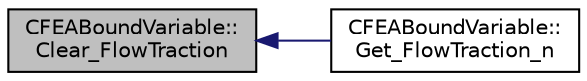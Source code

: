 digraph "CFEABoundVariable::Clear_FlowTraction"
{
  edge [fontname="Helvetica",fontsize="10",labelfontname="Helvetica",labelfontsize="10"];
  node [fontname="Helvetica",fontsize="10",shape=record];
  rankdir="LR";
  Node20 [label="CFEABoundVariable::\lClear_FlowTraction",height=0.2,width=0.4,color="black", fillcolor="grey75", style="filled", fontcolor="black"];
  Node20 -> Node21 [dir="back",color="midnightblue",fontsize="10",style="solid",fontname="Helvetica"];
  Node21 [label="CFEABoundVariable::\lGet_FlowTraction_n",height=0.2,width=0.4,color="black", fillcolor="white", style="filled",URL="$class_c_f_e_a_bound_variable.html#a8cfbd6538201d6a6e0336b63dfe4ab45",tooltip="Retrieve the value of the flow traction from the previous time step. "];
}
